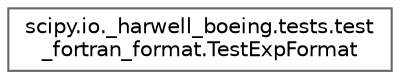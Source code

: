 digraph "Graphical Class Hierarchy"
{
 // LATEX_PDF_SIZE
  bgcolor="transparent";
  edge [fontname=Helvetica,fontsize=10,labelfontname=Helvetica,labelfontsize=10];
  node [fontname=Helvetica,fontsize=10,shape=box,height=0.2,width=0.4];
  rankdir="LR";
  Node0 [id="Node000000",label="scipy.io._harwell_boeing.tests.test\l_fortran_format.TestExpFormat",height=0.2,width=0.4,color="grey40", fillcolor="white", style="filled",URL="$d0/dcf/classscipy_1_1io_1_1__harwell__boeing_1_1tests_1_1test__fortran__format_1_1TestExpFormat.html",tooltip=" "];
}
